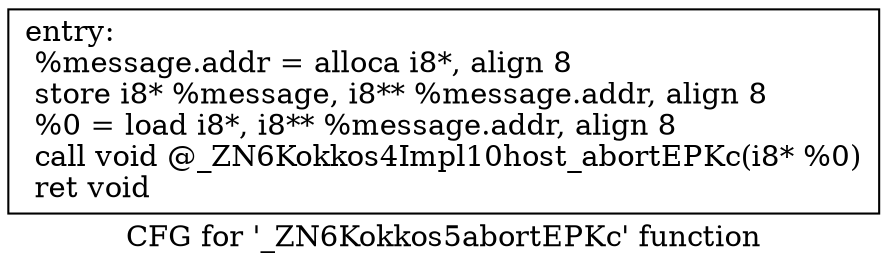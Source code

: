 digraph "CFG for '_ZN6Kokkos5abortEPKc' function" {
	label="CFG for '_ZN6Kokkos5abortEPKc' function";

	Node0x57d82d0 [shape=record,label="{entry:\l  %message.addr = alloca i8*, align 8\l  store i8* %message, i8** %message.addr, align 8\l  %0 = load i8*, i8** %message.addr, align 8\l  call void @_ZN6Kokkos4Impl10host_abortEPKc(i8* %0)\l  ret void\l}"];
}

